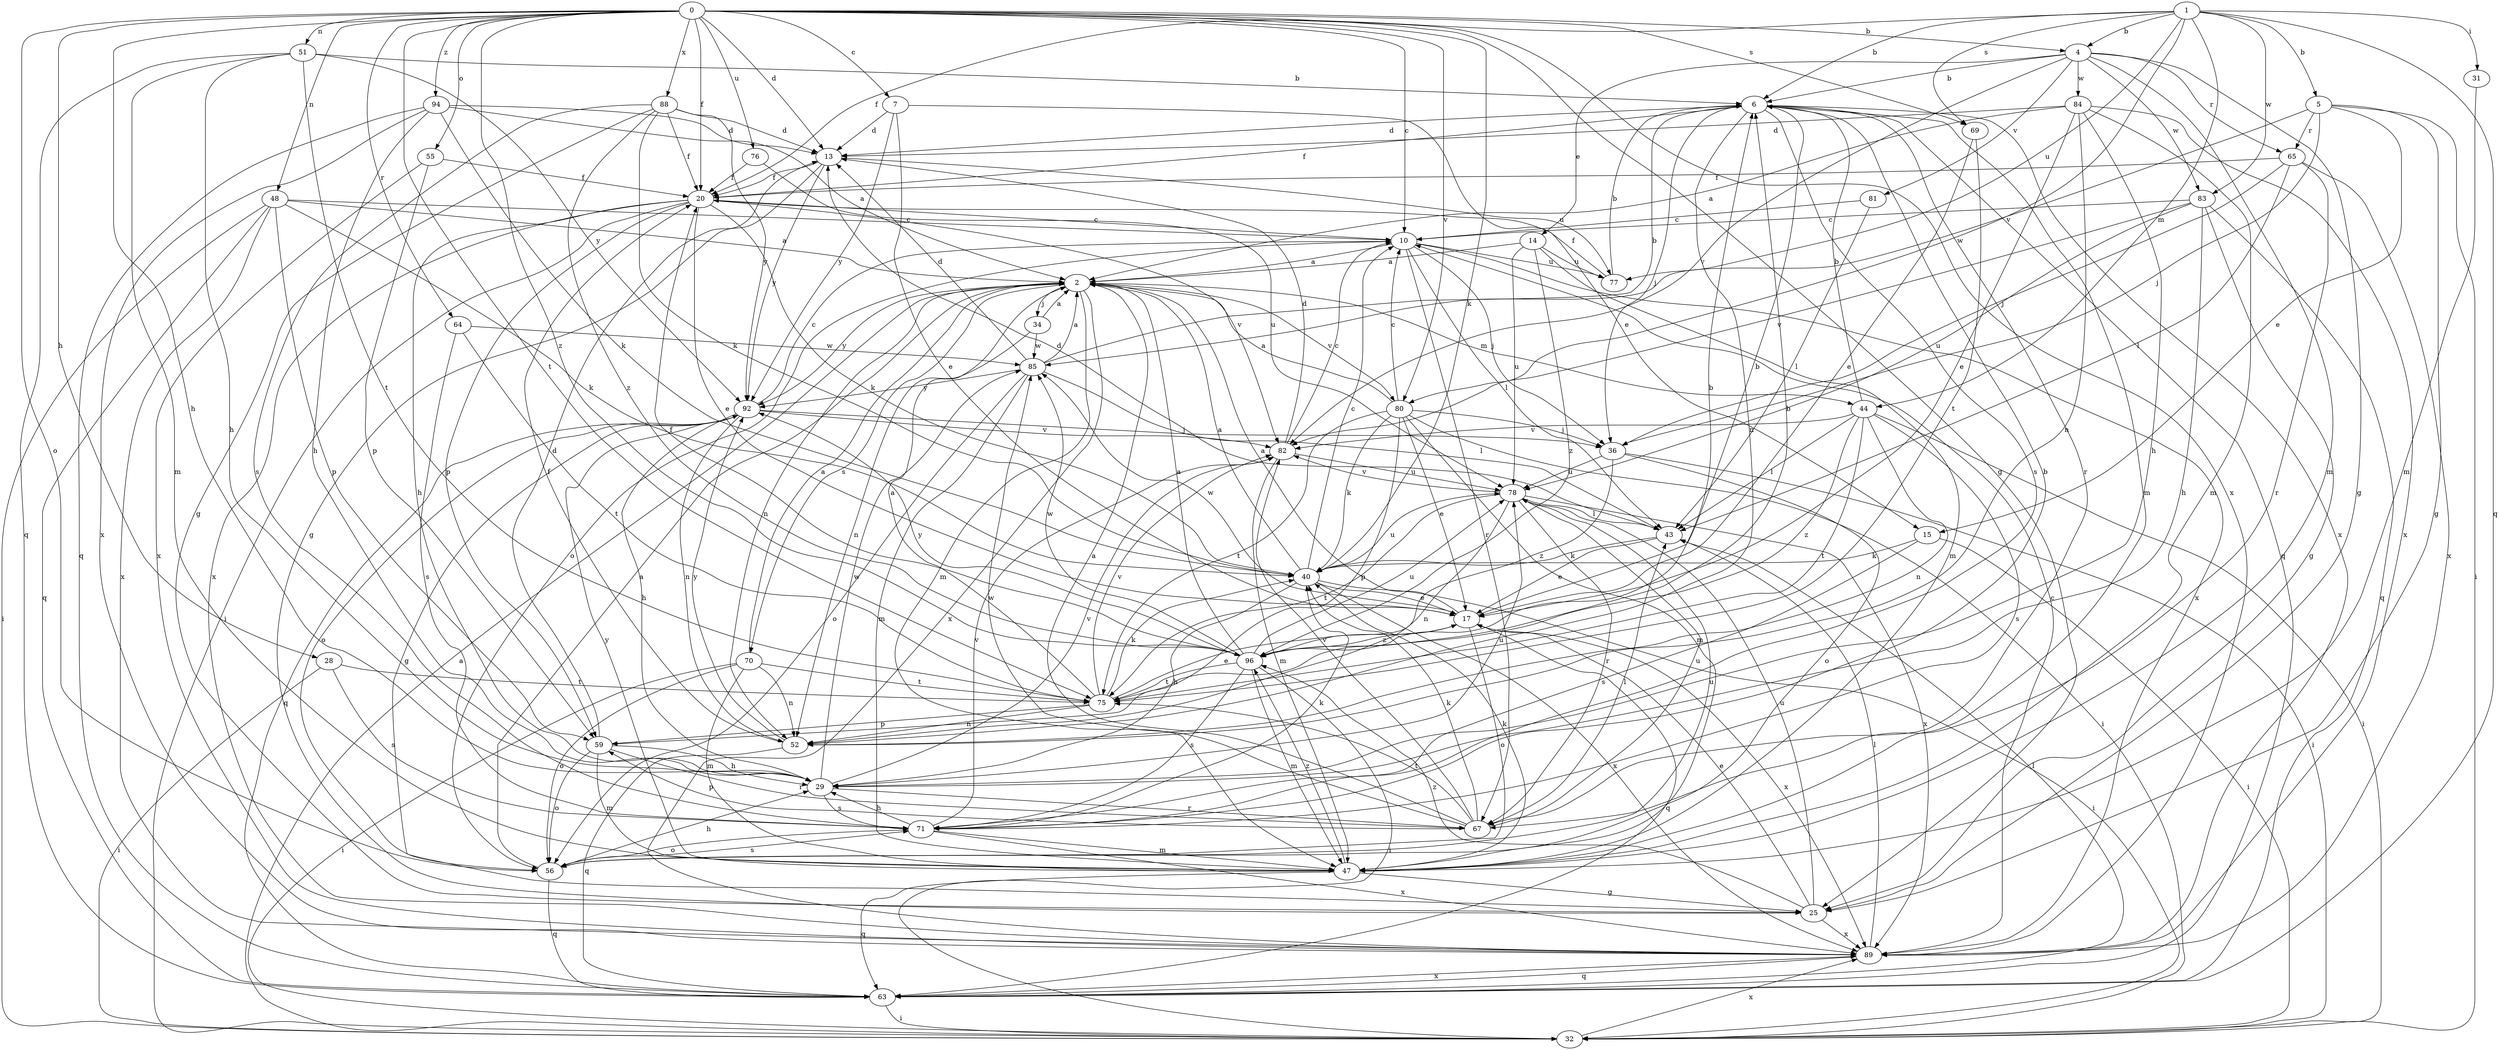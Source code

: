 strict digraph  {
0;
1;
2;
4;
5;
6;
7;
10;
13;
14;
15;
17;
20;
25;
28;
29;
31;
32;
34;
36;
40;
43;
44;
47;
48;
51;
52;
55;
56;
59;
63;
64;
65;
67;
69;
70;
71;
75;
76;
77;
78;
80;
81;
82;
83;
84;
85;
88;
89;
92;
94;
96;
0 -> 4  [label=b];
0 -> 7  [label=c];
0 -> 10  [label=c];
0 -> 13  [label=d];
0 -> 20  [label=f];
0 -> 25  [label=g];
0 -> 28  [label=h];
0 -> 29  [label=h];
0 -> 40  [label=k];
0 -> 48  [label=n];
0 -> 51  [label=n];
0 -> 55  [label=o];
0 -> 56  [label=o];
0 -> 64  [label=r];
0 -> 69  [label=s];
0 -> 75  [label=t];
0 -> 76  [label=u];
0 -> 80  [label=v];
0 -> 88  [label=x];
0 -> 89  [label=x];
0 -> 94  [label=z];
0 -> 96  [label=z];
1 -> 4  [label=b];
1 -> 5  [label=b];
1 -> 6  [label=b];
1 -> 20  [label=f];
1 -> 31  [label=i];
1 -> 44  [label=m];
1 -> 63  [label=q];
1 -> 69  [label=s];
1 -> 77  [label=u];
1 -> 80  [label=v];
1 -> 83  [label=w];
2 -> 34  [label=j];
2 -> 44  [label=m];
2 -> 47  [label=m];
2 -> 52  [label=n];
2 -> 70  [label=s];
2 -> 80  [label=v];
2 -> 89  [label=x];
2 -> 92  [label=y];
4 -> 6  [label=b];
4 -> 14  [label=e];
4 -> 25  [label=g];
4 -> 47  [label=m];
4 -> 65  [label=r];
4 -> 81  [label=v];
4 -> 82  [label=v];
4 -> 83  [label=w];
4 -> 84  [label=w];
5 -> 15  [label=e];
5 -> 25  [label=g];
5 -> 32  [label=i];
5 -> 36  [label=j];
5 -> 65  [label=r];
5 -> 85  [label=w];
6 -> 13  [label=d];
6 -> 20  [label=f];
6 -> 36  [label=j];
6 -> 47  [label=m];
6 -> 52  [label=n];
6 -> 63  [label=q];
6 -> 67  [label=r];
6 -> 71  [label=s];
6 -> 89  [label=x];
7 -> 13  [label=d];
7 -> 15  [label=e];
7 -> 17  [label=e];
7 -> 92  [label=y];
10 -> 2  [label=a];
10 -> 36  [label=j];
10 -> 43  [label=l];
10 -> 56  [label=o];
10 -> 67  [label=r];
10 -> 77  [label=u];
10 -> 89  [label=x];
13 -> 20  [label=f];
13 -> 25  [label=g];
13 -> 77  [label=u];
13 -> 92  [label=y];
14 -> 2  [label=a];
14 -> 47  [label=m];
14 -> 77  [label=u];
14 -> 78  [label=u];
14 -> 96  [label=z];
15 -> 32  [label=i];
15 -> 40  [label=k];
15 -> 71  [label=s];
17 -> 2  [label=a];
17 -> 6  [label=b];
17 -> 56  [label=o];
17 -> 63  [label=q];
17 -> 85  [label=w];
17 -> 89  [label=x];
17 -> 96  [label=z];
20 -> 10  [label=c];
20 -> 17  [label=e];
20 -> 29  [label=h];
20 -> 32  [label=i];
20 -> 40  [label=k];
20 -> 59  [label=p];
20 -> 82  [label=v];
20 -> 89  [label=x];
25 -> 17  [label=e];
25 -> 78  [label=u];
25 -> 89  [label=x];
25 -> 96  [label=z];
28 -> 32  [label=i];
28 -> 71  [label=s];
28 -> 75  [label=t];
29 -> 67  [label=r];
29 -> 71  [label=s];
29 -> 78  [label=u];
29 -> 82  [label=v];
29 -> 85  [label=w];
31 -> 47  [label=m];
32 -> 2  [label=a];
32 -> 89  [label=x];
34 -> 2  [label=a];
34 -> 52  [label=n];
34 -> 85  [label=w];
36 -> 32  [label=i];
36 -> 56  [label=o];
36 -> 78  [label=u];
36 -> 96  [label=z];
40 -> 2  [label=a];
40 -> 10  [label=c];
40 -> 17  [label=e];
40 -> 29  [label=h];
40 -> 32  [label=i];
40 -> 78  [label=u];
40 -> 89  [label=x];
43 -> 13  [label=d];
43 -> 17  [label=e];
43 -> 40  [label=k];
44 -> 6  [label=b];
44 -> 32  [label=i];
44 -> 43  [label=l];
44 -> 52  [label=n];
44 -> 71  [label=s];
44 -> 75  [label=t];
44 -> 82  [label=v];
44 -> 96  [label=z];
47 -> 25  [label=g];
47 -> 40  [label=k];
47 -> 63  [label=q];
47 -> 92  [label=y];
47 -> 96  [label=z];
48 -> 2  [label=a];
48 -> 10  [label=c];
48 -> 32  [label=i];
48 -> 40  [label=k];
48 -> 59  [label=p];
48 -> 63  [label=q];
48 -> 89  [label=x];
51 -> 6  [label=b];
51 -> 29  [label=h];
51 -> 47  [label=m];
51 -> 63  [label=q];
51 -> 75  [label=t];
51 -> 92  [label=y];
52 -> 20  [label=f];
52 -> 63  [label=q];
52 -> 92  [label=y];
55 -> 20  [label=f];
55 -> 59  [label=p];
55 -> 89  [label=x];
56 -> 2  [label=a];
56 -> 29  [label=h];
56 -> 63  [label=q];
56 -> 71  [label=s];
56 -> 78  [label=u];
59 -> 13  [label=d];
59 -> 29  [label=h];
59 -> 47  [label=m];
59 -> 56  [label=o];
59 -> 67  [label=r];
63 -> 32  [label=i];
63 -> 43  [label=l];
63 -> 89  [label=x];
64 -> 71  [label=s];
64 -> 75  [label=t];
64 -> 85  [label=w];
65 -> 20  [label=f];
65 -> 36  [label=j];
65 -> 43  [label=l];
65 -> 67  [label=r];
65 -> 89  [label=x];
67 -> 2  [label=a];
67 -> 40  [label=k];
67 -> 43  [label=l];
67 -> 59  [label=p];
67 -> 75  [label=t];
67 -> 78  [label=u];
67 -> 82  [label=v];
67 -> 85  [label=w];
69 -> 17  [label=e];
69 -> 75  [label=t];
70 -> 2  [label=a];
70 -> 32  [label=i];
70 -> 47  [label=m];
70 -> 52  [label=n];
70 -> 56  [label=o];
70 -> 75  [label=t];
71 -> 6  [label=b];
71 -> 29  [label=h];
71 -> 40  [label=k];
71 -> 47  [label=m];
71 -> 56  [label=o];
71 -> 82  [label=v];
71 -> 89  [label=x];
75 -> 2  [label=a];
75 -> 6  [label=b];
75 -> 17  [label=e];
75 -> 40  [label=k];
75 -> 52  [label=n];
75 -> 59  [label=p];
75 -> 82  [label=v];
76 -> 20  [label=f];
76 -> 78  [label=u];
77 -> 6  [label=b];
77 -> 20  [label=f];
78 -> 43  [label=l];
78 -> 52  [label=n];
78 -> 67  [label=r];
78 -> 75  [label=t];
78 -> 82  [label=v];
78 -> 89  [label=x];
80 -> 2  [label=a];
80 -> 10  [label=c];
80 -> 17  [label=e];
80 -> 32  [label=i];
80 -> 36  [label=j];
80 -> 40  [label=k];
80 -> 47  [label=m];
80 -> 59  [label=p];
80 -> 75  [label=t];
81 -> 10  [label=c];
81 -> 43  [label=l];
82 -> 10  [label=c];
82 -> 13  [label=d];
82 -> 47  [label=m];
82 -> 78  [label=u];
83 -> 10  [label=c];
83 -> 25  [label=g];
83 -> 29  [label=h];
83 -> 63  [label=q];
83 -> 78  [label=u];
83 -> 82  [label=v];
84 -> 2  [label=a];
84 -> 13  [label=d];
84 -> 17  [label=e];
84 -> 29  [label=h];
84 -> 47  [label=m];
84 -> 52  [label=n];
84 -> 89  [label=x];
85 -> 2  [label=a];
85 -> 6  [label=b];
85 -> 13  [label=d];
85 -> 43  [label=l];
85 -> 47  [label=m];
85 -> 56  [label=o];
85 -> 92  [label=y];
88 -> 13  [label=d];
88 -> 20  [label=f];
88 -> 25  [label=g];
88 -> 40  [label=k];
88 -> 71  [label=s];
88 -> 92  [label=y];
88 -> 96  [label=z];
89 -> 10  [label=c];
89 -> 43  [label=l];
89 -> 63  [label=q];
92 -> 10  [label=c];
92 -> 25  [label=g];
92 -> 29  [label=h];
92 -> 36  [label=j];
92 -> 52  [label=n];
92 -> 56  [label=o];
92 -> 63  [label=q];
92 -> 82  [label=v];
94 -> 2  [label=a];
94 -> 13  [label=d];
94 -> 29  [label=h];
94 -> 40  [label=k];
94 -> 63  [label=q];
94 -> 89  [label=x];
96 -> 2  [label=a];
96 -> 6  [label=b];
96 -> 20  [label=f];
96 -> 32  [label=i];
96 -> 47  [label=m];
96 -> 71  [label=s];
96 -> 75  [label=t];
96 -> 78  [label=u];
96 -> 85  [label=w];
96 -> 92  [label=y];
}
